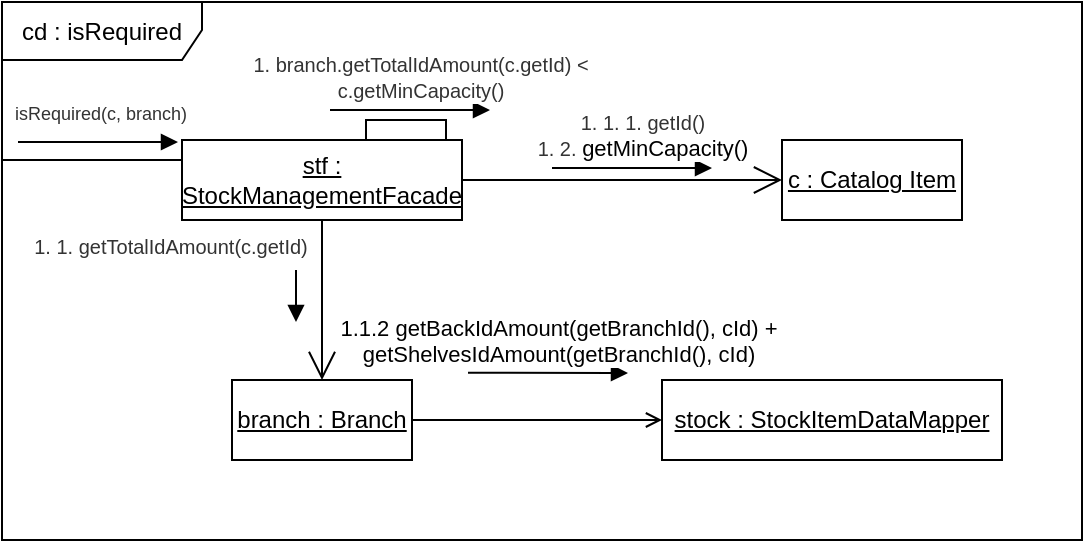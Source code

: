 <mxfile version="21.2.7" type="onedrive">
  <diagram name="Page-1" id="2YBvvXClWsGukQMizWep">
    <mxGraphModel grid="1" page="1" gridSize="10" guides="1" tooltips="1" connect="1" arrows="1" fold="1" pageScale="1" pageWidth="850" pageHeight="1100" math="0" shadow="0">
      <root>
        <mxCell id="0" />
        <mxCell id="1" parent="0" />
        <mxCell id="vbn1vjWYSr6YsiNQEqlZ-1" value="cd : isRequired" style="shape=umlFrame;whiteSpace=wrap;html=1;pointerEvents=0;width=100;height=29;" vertex="1" parent="1">
          <mxGeometry x="80" y="11" width="540" height="269" as="geometry" />
        </mxCell>
        <mxCell id="vbn1vjWYSr6YsiNQEqlZ-9" value="&lt;u&gt;stf : StockManagementFacade&lt;/u&gt;" style="html=1;whiteSpace=wrap;" vertex="1" parent="1">
          <mxGeometry x="170" y="80" width="140" height="40" as="geometry" />
        </mxCell>
        <mxCell id="vbn1vjWYSr6YsiNQEqlZ-11" value="&lt;font style=&quot;font-size: 9px;&quot; color=&quot;#333333&quot;&gt;isRequired(c, branch)&lt;/font&gt;" style="html=1;verticalAlign=bottom;endArrow=block;edgeStyle=elbowEdgeStyle;elbow=vertical;curved=0;rounded=0;" edge="1" parent="1">
          <mxGeometry x="0.025" y="6" width="80" relative="1" as="geometry">
            <mxPoint x="88" y="81" as="sourcePoint" />
            <mxPoint x="168" y="81" as="targetPoint" />
            <mxPoint as="offset" />
          </mxGeometry>
        </mxCell>
        <mxCell id="0jmIUQOWp7MpPIxk5BJq-2" style="edgeStyle=orthogonalEdgeStyle;rounded=0;orthogonalLoop=1;jettySize=auto;html=1;exitX=1;exitY=0.5;exitDx=0;exitDy=0;endArrow=open;endFill=0;" edge="1" parent="1" source="ldnWGTXEVXRF20AnvlrI-1" target="0jmIUQOWp7MpPIxk5BJq-1">
          <mxGeometry relative="1" as="geometry" />
        </mxCell>
        <mxCell id="ldnWGTXEVXRF20AnvlrI-1" value="&lt;u&gt;branch : Branch&lt;/u&gt;" style="html=1;whiteSpace=wrap;" vertex="1" parent="1">
          <mxGeometry x="195" y="200" width="90" height="40" as="geometry" />
        </mxCell>
        <mxCell id="ldnWGTXEVXRF20AnvlrI-2" value="&lt;u&gt;c : Catalog Item&lt;/u&gt;" style="html=1;whiteSpace=wrap;" vertex="1" parent="1">
          <mxGeometry x="470" y="80" width="90" height="40" as="geometry" />
        </mxCell>
        <mxCell id="ldnWGTXEVXRF20AnvlrI-7" value="&lt;font size=&quot;1&quot; color=&quot;#333333&quot;&gt;1. 1. 1. getId()&lt;br&gt;1. 2.&amp;nbsp;&lt;/font&gt;getMinCapacity()&lt;font size=&quot;1&quot; color=&quot;#333333&quot;&gt;&lt;br&gt;&lt;/font&gt;" style="html=1;verticalAlign=bottom;endArrow=block;edgeStyle=elbowEdgeStyle;elbow=vertical;curved=0;rounded=0;" edge="1" parent="1">
          <mxGeometry x="0.127" y="1" width="80" relative="1" as="geometry">
            <mxPoint x="355" y="94" as="sourcePoint" />
            <mxPoint x="435" y="94" as="targetPoint" />
            <mxPoint as="offset" />
          </mxGeometry>
        </mxCell>
        <mxCell id="ldnWGTXEVXRF20AnvlrI-8" value="&lt;font size=&quot;1&quot; color=&quot;#333333&quot;&gt;1. 1. getTotalIdAmount(c.getId)&lt;br&gt;&lt;/font&gt;" style="html=1;verticalAlign=bottom;endArrow=block;edgeStyle=elbowEdgeStyle;elbow=vertical;curved=0;rounded=0;" edge="1" parent="1">
          <mxGeometry x="-1" y="-63" width="80" relative="1" as="geometry">
            <mxPoint x="227" y="145" as="sourcePoint" />
            <mxPoint x="227" y="171" as="targetPoint" />
            <mxPoint y="-3" as="offset" />
          </mxGeometry>
        </mxCell>
        <mxCell id="ldnWGTXEVXRF20AnvlrI-9" style="edgeStyle=none;rounded=0;orthogonalLoop=1;jettySize=auto;html=1;endArrow=none;endFill=0;" edge="1" parent="1">
          <mxGeometry relative="1" as="geometry">
            <mxPoint x="262" y="80" as="sourcePoint" />
            <mxPoint x="302" y="80" as="targetPoint" />
            <Array as="points">
              <mxPoint x="262" y="70" />
              <mxPoint x="282" y="70" />
              <mxPoint x="302" y="70" />
            </Array>
          </mxGeometry>
        </mxCell>
        <mxCell id="ldnWGTXEVXRF20AnvlrI-10" value="&lt;font size=&quot;1&quot; color=&quot;#333333&quot;&gt;1. branch.getTotalIdAmount(c.getId) &amp;lt;&lt;br&gt;c.getMinCapacity()&lt;br&gt;&lt;/font&gt;" style="html=1;verticalAlign=bottom;endArrow=block;edgeStyle=elbowEdgeStyle;elbow=vertical;curved=0;rounded=0;" edge="1" parent="1">
          <mxGeometry x="0.13" y="1" width="80" relative="1" as="geometry">
            <mxPoint x="244" y="65" as="sourcePoint" />
            <mxPoint x="324" y="65" as="targetPoint" />
            <mxPoint as="offset" />
          </mxGeometry>
        </mxCell>
        <mxCell id="LXVbnn2yfS-NiUUGr9Ni-4" value="" style="endArrow=open;endFill=1;endSize=12;html=1;rounded=0;exitX=1;exitY=0.5;exitDx=0;exitDy=0;entryX=0;entryY=0.5;entryDx=0;entryDy=0;" edge="1" parent="1" source="vbn1vjWYSr6YsiNQEqlZ-9" target="ldnWGTXEVXRF20AnvlrI-2">
          <mxGeometry width="160" relative="1" as="geometry">
            <mxPoint x="310" y="120" as="sourcePoint" />
            <mxPoint x="470" y="120" as="targetPoint" />
          </mxGeometry>
        </mxCell>
        <mxCell id="LXVbnn2yfS-NiUUGr9Ni-5" value="" style="endArrow=open;endFill=1;endSize=12;html=1;rounded=0;exitX=0.5;exitY=1;exitDx=0;exitDy=0;" edge="1" parent="1" source="vbn1vjWYSr6YsiNQEqlZ-9" target="ldnWGTXEVXRF20AnvlrI-1">
          <mxGeometry width="160" relative="1" as="geometry">
            <mxPoint x="450" y="220" as="sourcePoint" />
            <mxPoint x="610" y="220" as="targetPoint" />
          </mxGeometry>
        </mxCell>
        <mxCell id="nTNyph02wvrMlixBVprY-1" value="" style="endArrow=none;html=1;rounded=0;entryX=0;entryY=0.25;entryDx=0;entryDy=0;" edge="1" parent="1" target="vbn1vjWYSr6YsiNQEqlZ-9">
          <mxGeometry width="50" height="50" relative="1" as="geometry">
            <mxPoint x="80" y="90" as="sourcePoint" />
            <mxPoint x="220" y="70" as="targetPoint" />
          </mxGeometry>
        </mxCell>
        <mxCell id="0jmIUQOWp7MpPIxk5BJq-1" value="&lt;u&gt;stock : StockItemDataMapper&lt;/u&gt;" style="html=1;whiteSpace=wrap;" vertex="1" parent="1">
          <mxGeometry x="410" y="200" width="170" height="40" as="geometry" />
        </mxCell>
        <mxCell id="0jmIUQOWp7MpPIxk5BJq-3" value="1.1.2 getBackIdAmount(getBranchId(), cId) + &lt;br&gt;getShelvesIdAmount(getBranchId(), cId)&lt;font size=&quot;1&quot; color=&quot;#333333&quot;&gt;&lt;br&gt;&lt;/font&gt;" style="html=1;verticalAlign=bottom;endArrow=block;edgeStyle=elbowEdgeStyle;elbow=vertical;curved=0;rounded=0;" edge="1" parent="1">
          <mxGeometry x="0.127" y="1" width="80" relative="1" as="geometry">
            <mxPoint x="313" y="196.39" as="sourcePoint" />
            <mxPoint x="393" y="196.39" as="targetPoint" />
            <mxPoint as="offset" />
          </mxGeometry>
        </mxCell>
      </root>
    </mxGraphModel>
  </diagram>
</mxfile>
